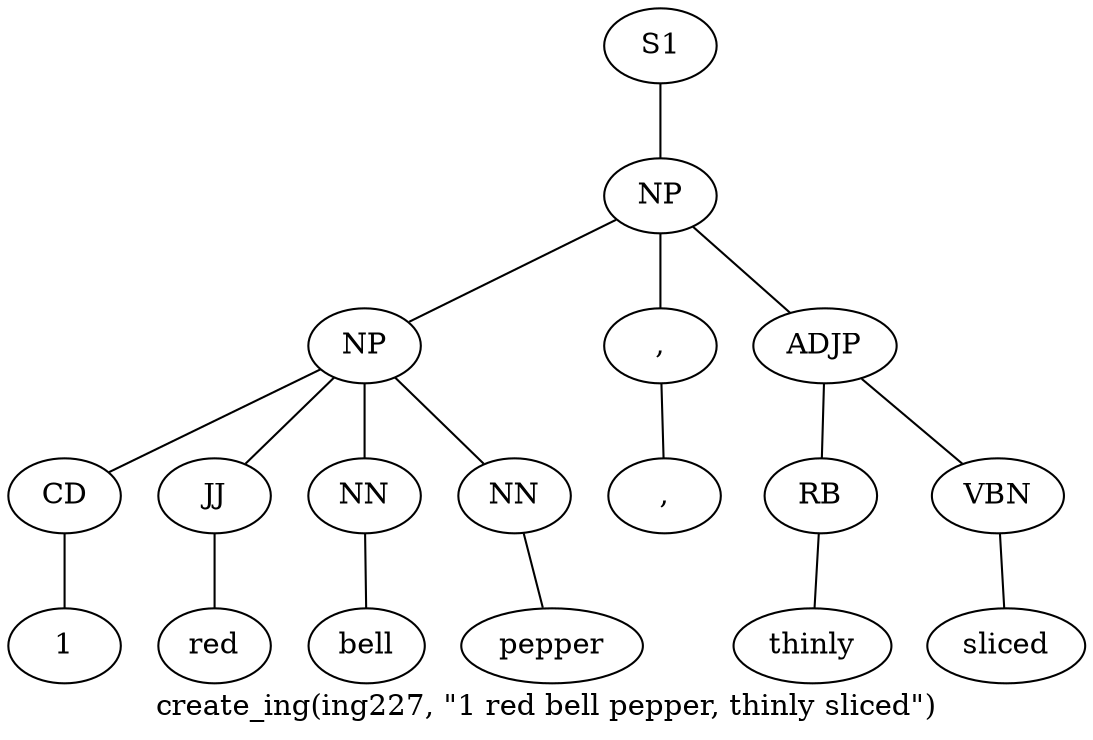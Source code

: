 graph SyntaxGraph {
	label = "create_ing(ing227, \"1 red bell pepper, thinly sliced\")";
	Node0 [label="S1"];
	Node1 [label="NP"];
	Node2 [label="NP"];
	Node3 [label="CD"];
	Node4 [label="1"];
	Node5 [label="JJ"];
	Node6 [label="red"];
	Node7 [label="NN"];
	Node8 [label="bell"];
	Node9 [label="NN"];
	Node10 [label="pepper"];
	Node11 [label=","];
	Node12 [label=","];
	Node13 [label="ADJP"];
	Node14 [label="RB"];
	Node15 [label="thinly"];
	Node16 [label="VBN"];
	Node17 [label="sliced"];

	Node0 -- Node1;
	Node1 -- Node2;
	Node1 -- Node11;
	Node1 -- Node13;
	Node2 -- Node3;
	Node2 -- Node5;
	Node2 -- Node7;
	Node2 -- Node9;
	Node3 -- Node4;
	Node5 -- Node6;
	Node7 -- Node8;
	Node9 -- Node10;
	Node11 -- Node12;
	Node13 -- Node14;
	Node13 -- Node16;
	Node14 -- Node15;
	Node16 -- Node17;
}